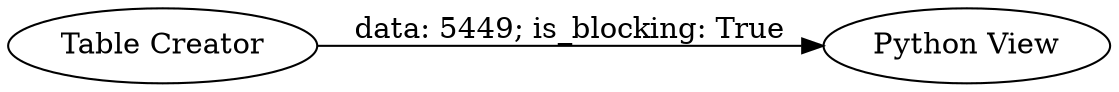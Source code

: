 digraph {
	"4335857492149090846_1" [label="Python View"]
	"4335857492149090846_2" [label="Table Creator"]
	"4335857492149090846_2" -> "4335857492149090846_1" [label="data: 5449; is_blocking: True"]
	rankdir=LR
}
